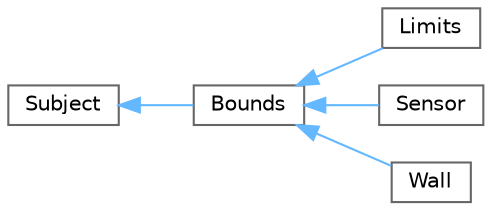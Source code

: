 digraph "Graphical Class Hierarchy"
{
 // LATEX_PDF_SIZE
  bgcolor="transparent";
  edge [fontname=Helvetica,fontsize=10,labelfontname=Helvetica,labelfontsize=10];
  node [fontname=Helvetica,fontsize=10,shape=box,height=0.2,width=0.4];
  rankdir="LR";
  Node0 [id="Node000000",label="Subject",height=0.2,width=0.4,color="grey40", fillcolor="white", style="filled",URL="$class_subject.html",tooltip=" "];
  Node0 -> Node1 [id="edge18_Node000000_Node000001",dir="back",color="steelblue1",style="solid",tooltip=" "];
  Node1 [id="Node000001",label="Bounds",height=0.2,width=0.4,color="grey40", fillcolor="white", style="filled",URL="$class_bounds.html",tooltip=" "];
  Node1 -> Node2 [id="edge19_Node000001_Node000002",dir="back",color="steelblue1",style="solid",tooltip=" "];
  Node2 [id="Node000002",label="Limits",height=0.2,width=0.4,color="grey40", fillcolor="white", style="filled",URL="$class_limits.html",tooltip=" "];
  Node1 -> Node3 [id="edge20_Node000001_Node000003",dir="back",color="steelblue1",style="solid",tooltip=" "];
  Node3 [id="Node000003",label="Sensor",height=0.2,width=0.4,color="grey40", fillcolor="white", style="filled",URL="$class_sensor.html",tooltip=" "];
  Node1 -> Node4 [id="edge21_Node000001_Node000004",dir="back",color="steelblue1",style="solid",tooltip=" "];
  Node4 [id="Node000004",label="Wall",height=0.2,width=0.4,color="grey40", fillcolor="white", style="filled",URL="$class_wall.html",tooltip=" "];
}
